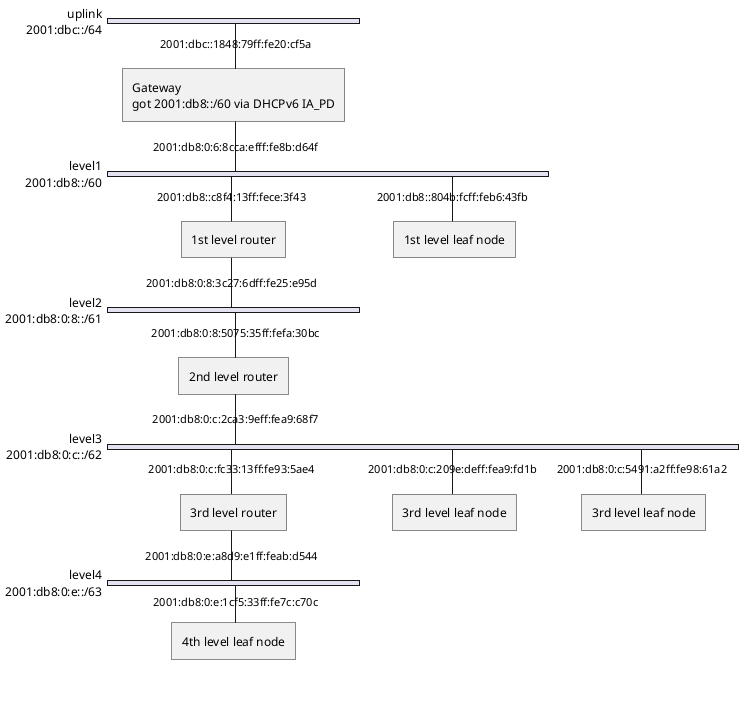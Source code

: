 ' to generate SVG run plantuml -tsvg simple_subnets.puml
@startuml
nwdiag {

	network uplink {
		address = "2001:dbc::/64";

		gateway [address = "2001:dbc::1848:79ff:fe20:cf5a", description = "Gateway\ngot 2001:db8::/60 via DHCPv6 IA_PD" ];
	}

	network level1 {
		address = "2001:db8::/60";

		gateway  [address = "2001:db8:0:6:8cca:efff:fe8b:d64f"];
		router_a [address = "2001:db8::c8f4:13ff:fece:3f43", description = "1st level router"];
		leaf_a   [address = "2001:db8::804b:fcff:feb6:43fb", description = "1st level leaf node"];
	}

	network level2 {
		address = "2001:db8:0:8::/61";

		router_a [address = "2001:db8:0:8:3c27:6dff:fe25:e95d"];
		router_b [address = "2001:db8:0:8:5075:35ff:fefa:30bc", description = "2nd level router"];
	}

	network level3 {
		address = "2001:db8:0:c::/62";

		router_b [address = "2001:db8:0:c:2ca3:9eff:fea9:68f7"];
		router_c [address = "2001:db8:0:c:fc33:13ff:fe93:5ae4", description = "3rd level router"];
		leaf_b1  [address = "2001:db8:0:c:209e:deff:fea9:fd1b", description = "3rd level leaf node"];
		leaf_b2  [address = "2001:db8:0:c:5491:a2ff:fe98:61a2", description = "3rd level leaf node"];
	}

	network level4 {
		address = "2001:db8:0:e::/63";

		router_c [address = "2001:db8:0:e:a8d9:e1ff:feab:d544"];
		leaf_c   [address = "2001:db8:0:e:1cf5:33ff:fe7c:c70c", description = "4th level leaf node"];
	}
}
@enduml
